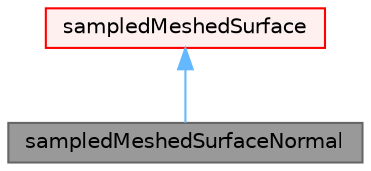 digraph "sampledMeshedSurfaceNormal"
{
 // LATEX_PDF_SIZE
  bgcolor="transparent";
  edge [fontname=Helvetica,fontsize=10,labelfontname=Helvetica,labelfontsize=10];
  node [fontname=Helvetica,fontsize=10,shape=box,height=0.2,width=0.4];
  Node1 [id="Node000001",label="sampledMeshedSurfaceNormal",height=0.2,width=0.4,color="gray40", fillcolor="grey60", style="filled", fontcolor="black",tooltip="Variant of sampledMeshedSurface that samples the surface-normal component of a vector field."];
  Node2 -> Node1 [id="edge1_Node000001_Node000002",dir="back",color="steelblue1",style="solid",tooltip=" "];
  Node2 [id="Node000002",label="sampledMeshedSurface",height=0.2,width=0.4,color="red", fillcolor="#FFF0F0", style="filled",URL="$classFoam_1_1sampledMeshedSurface.html",tooltip="A sampledSurface from a meshed surface. It samples on the points/faces of the meshed surface."];
}
